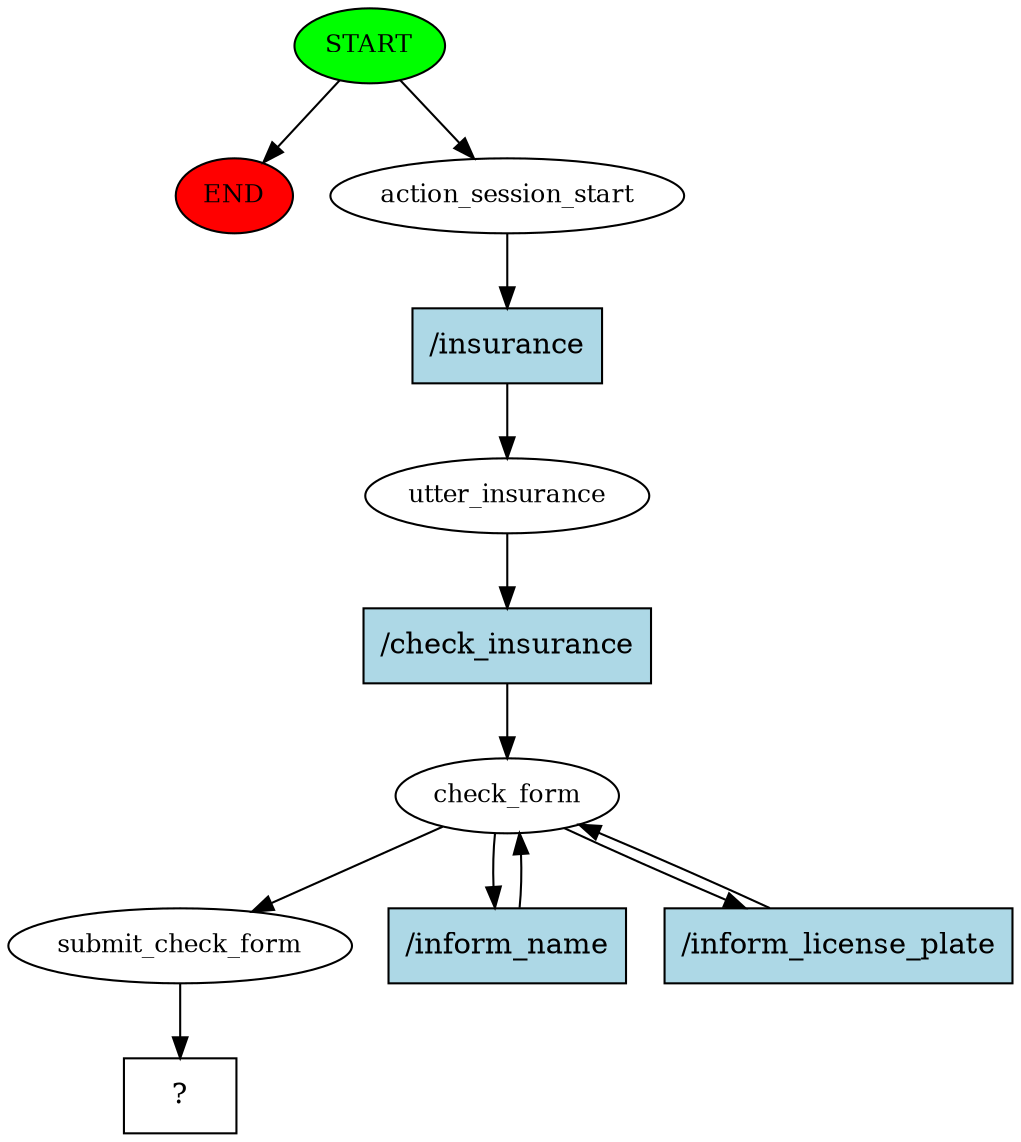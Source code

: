 digraph  {
0 [class="start active", fillcolor=green, fontsize=12, label=START, style=filled];
"-1" [class=end, fillcolor=red, fontsize=12, label=END, style=filled];
1 [class=active, fontsize=12, label=action_session_start];
2 [class=active, fontsize=12, label=utter_insurance];
3 [class=active, fontsize=12, label=check_form];
6 [class=active, fontsize=12, label=submit_check_form];
7 [class="intent dashed active", label="  ?  ", shape=rect];
8 [class="intent active", fillcolor=lightblue, label="/insurance", shape=rect, style=filled];
9 [class="intent active", fillcolor=lightblue, label="/check_insurance", shape=rect, style=filled];
10 [class="intent active", fillcolor=lightblue, label="/inform_name", shape=rect, style=filled];
11 [class="intent active", fillcolor=lightblue, label="/inform_license_plate", shape=rect, style=filled];
0 -> "-1"  [class="", key=NONE, label=""];
0 -> 1  [class=active, key=NONE, label=""];
1 -> 8  [class=active, key=0];
2 -> 9  [class=active, key=0];
3 -> 6  [class=active, key=NONE, label=""];
3 -> 10  [class=active, key=0];
3 -> 11  [class=active, key=0];
6 -> 7  [class=active, key=NONE, label=""];
8 -> 2  [class=active, key=0];
9 -> 3  [class=active, key=0];
10 -> 3  [class=active, key=0];
11 -> 3  [class=active, key=0];
}
